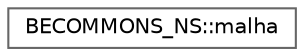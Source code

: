 digraph "Gráfico de Hierarquia de Classes"
{
 // LATEX_PDF_SIZE
  bgcolor="transparent";
  edge [fontname=Helvetica,fontsize=10,labelfontname=Helvetica,labelfontsize=10];
  node [fontname=Helvetica,fontsize=10,shape=box,height=0.2,width=0.4];
  rankdir="LR";
  Node0 [id="Node000000",label="BECOMMONS_NS::malha",height=0.2,width=0.4,color="grey40", fillcolor="white", style="filled",URL="$classBECOMMONS__NS_1_1malha.html",tooltip=" "];
}
